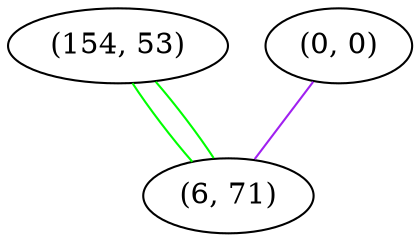 graph "" {
"(154, 53)";
"(0, 0)";
"(6, 71)";
"(154, 53)" -- "(6, 71)"  [color=green, key=0, weight=2];
"(154, 53)" -- "(6, 71)"  [color=green, key=1, weight=2];
"(0, 0)" -- "(6, 71)"  [color=purple, key=0, weight=4];
}
